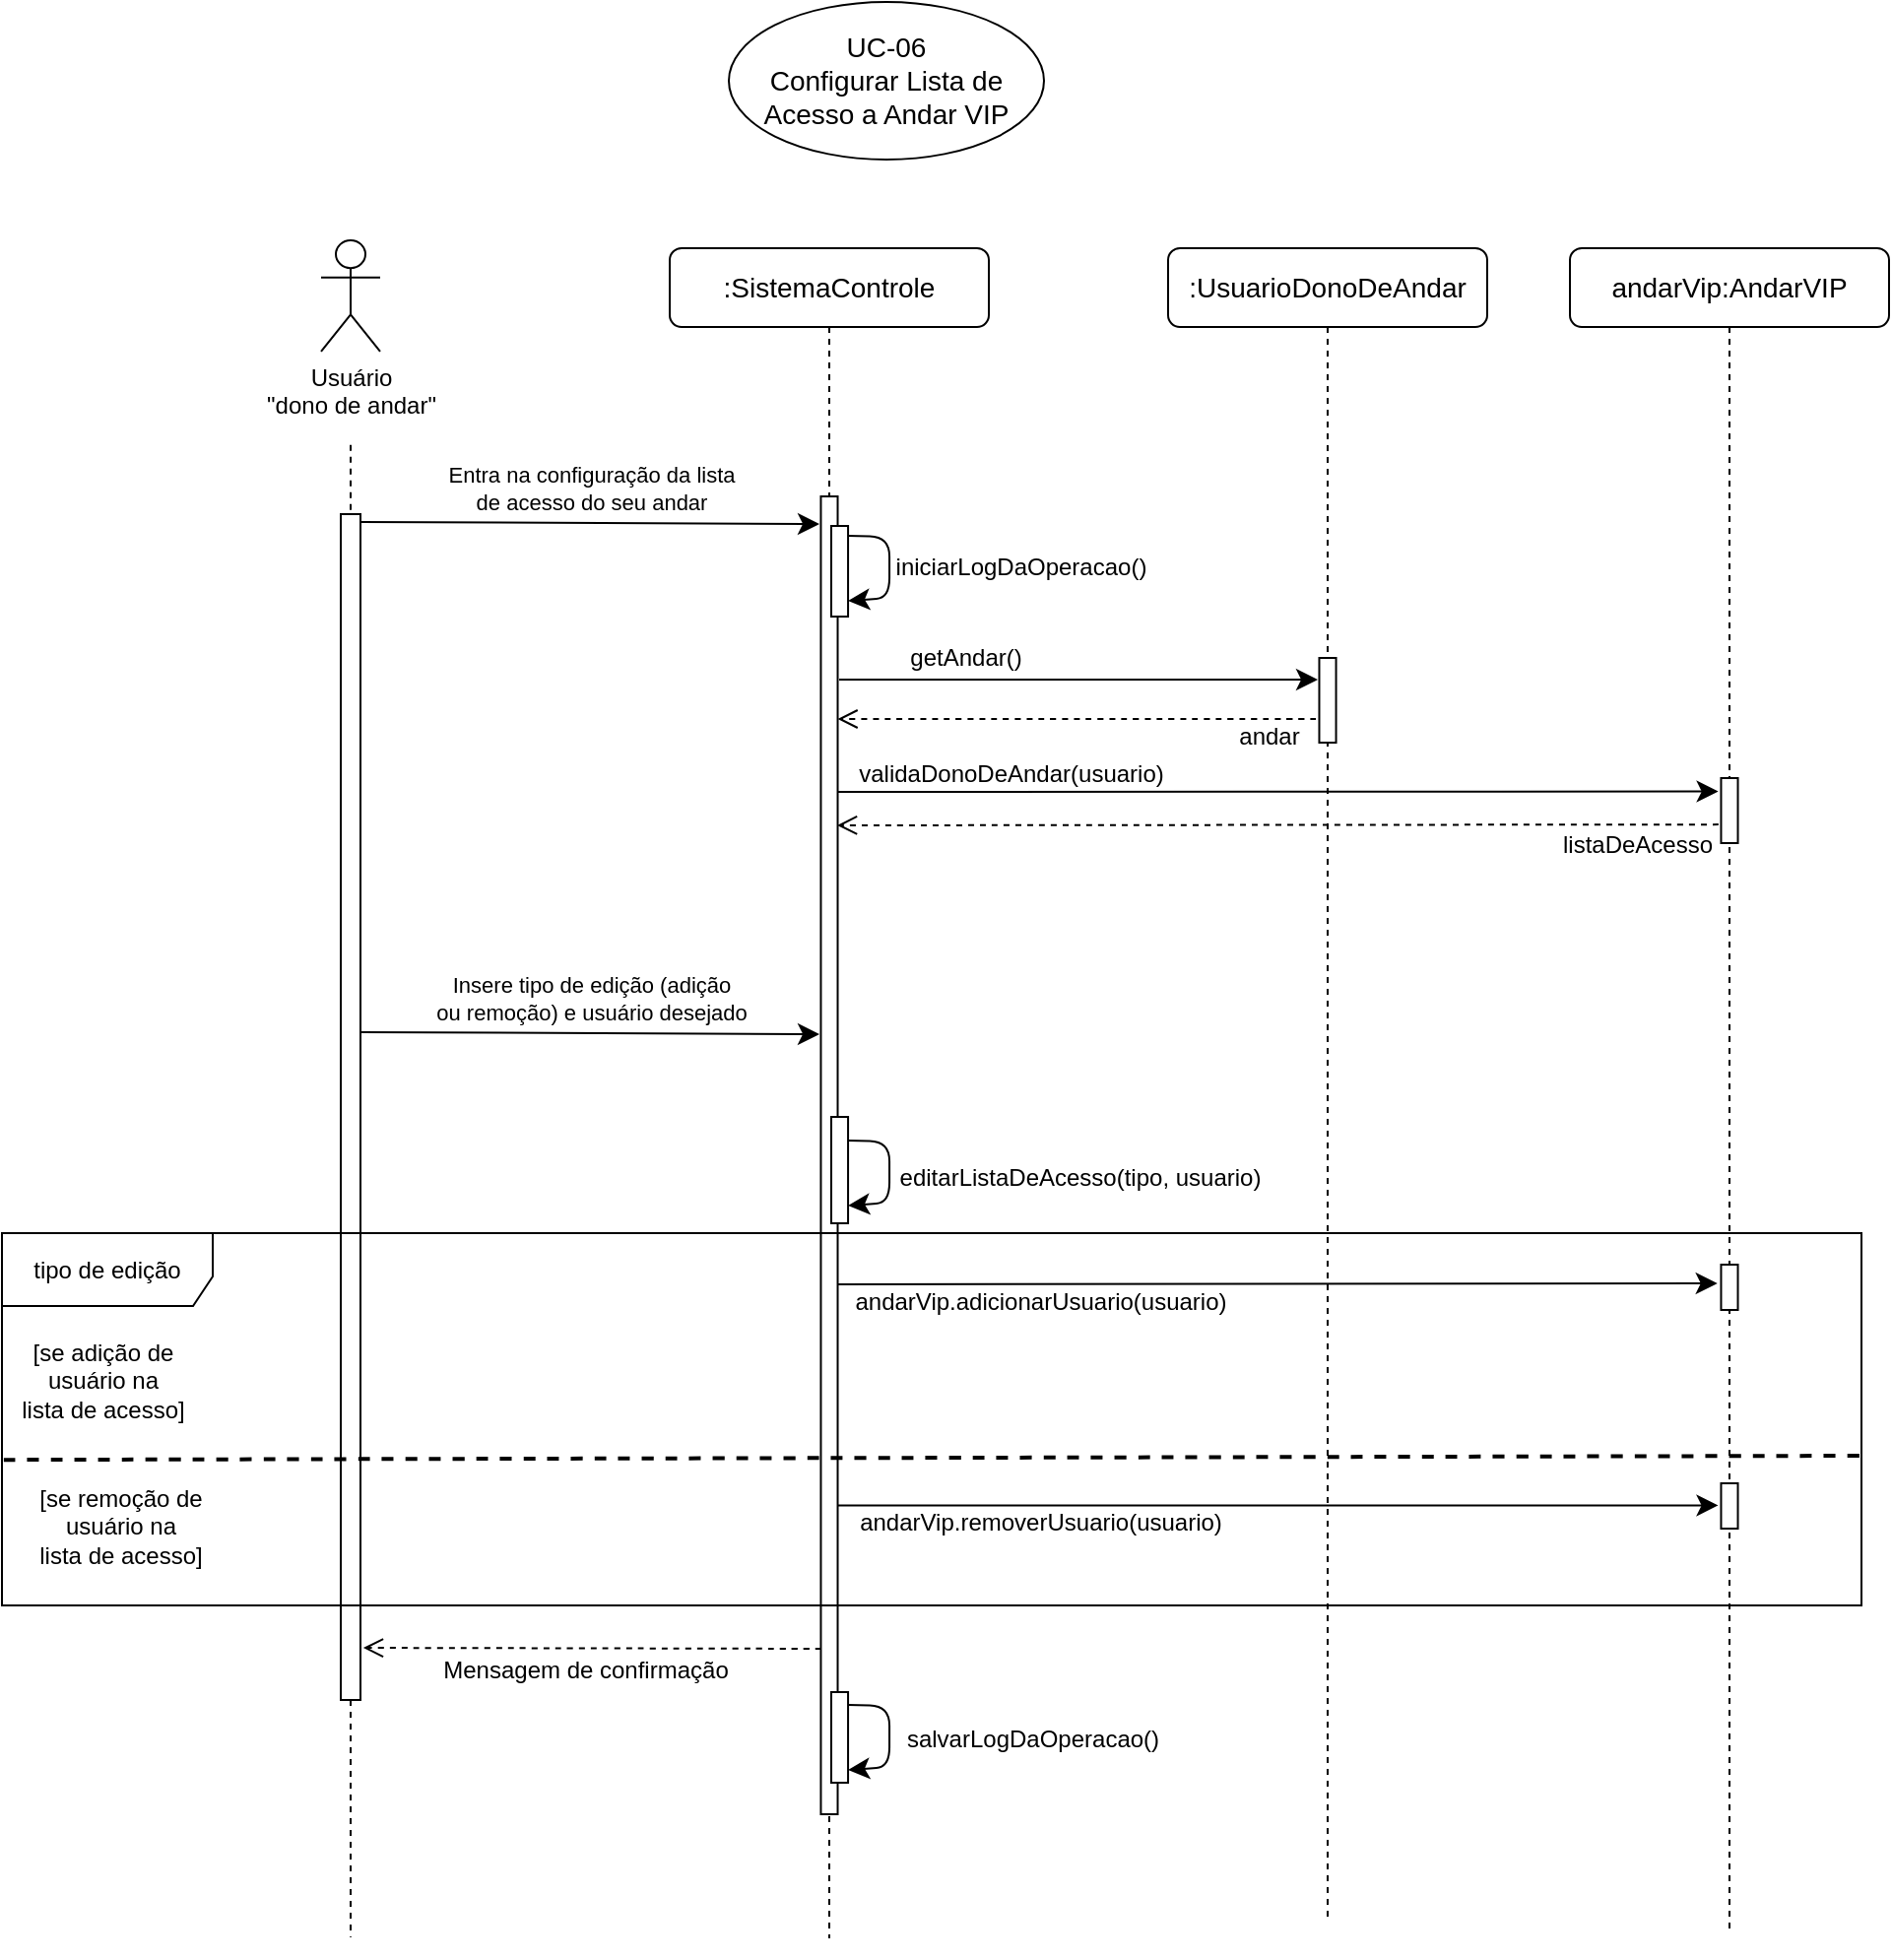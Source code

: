 <mxfile version="24.7.17">
  <diagram name="Page-1" id="7fl2-ZSV6QaIEvgjWsZY">
    <mxGraphModel dx="2312" dy="1521" grid="0" gridSize="1" guides="1" tooltips="1" connect="1" arrows="1" fold="1" page="0" pageScale="1" pageWidth="1920" pageHeight="1200" math="0" shadow="0">
      <root>
        <mxCell id="0" />
        <mxCell id="1" parent="0" />
        <mxCell id="YAKH-8tsJ9ISijEvY5ng-2" value="&lt;font style=&quot;font-size: 14px;&quot;&gt;UC-06&lt;/font&gt;&lt;div style=&quot;font-size: 14px;&quot;&gt;Configurar Lista de&lt;br&gt;Acesso a Andar VIP&lt;/div&gt;" style="ellipse;whiteSpace=wrap;html=1;" parent="1" vertex="1">
          <mxGeometry x="48" y="-112" width="160" height="80" as="geometry" />
        </mxCell>
        <mxCell id="YAKH-8tsJ9ISijEvY5ng-10" value="" style="group" parent="1" vertex="1" connectable="0">
          <mxGeometry x="-159" y="-4" width="30" height="885" as="geometry" />
        </mxCell>
        <mxCell id="YAKH-8tsJ9ISijEvY5ng-8" style="edgeStyle=none;curved=0;rounded=1;orthogonalLoop=1;jettySize=auto;html=1;fontSize=12;startSize=8;endSize=8;dashed=1;endArrow=none;endFill=0;" parent="YAKH-8tsJ9ISijEvY5ng-10" source="YAKH-8tsJ9ISijEvY5ng-6" edge="1">
          <mxGeometry relative="1" as="geometry">
            <mxPoint x="15" y="874.38" as="targetPoint" />
            <mxPoint x="15" y="128.425" as="sourcePoint" />
          </mxGeometry>
        </mxCell>
        <mxCell id="YAKH-8tsJ9ISijEvY5ng-9" value="" style="edgeStyle=none;curved=0;rounded=1;orthogonalLoop=1;jettySize=auto;html=1;fontSize=12;startSize=8;endSize=8;dashed=1;endArrow=none;endFill=0;" parent="YAKH-8tsJ9ISijEvY5ng-10" target="YAKH-8tsJ9ISijEvY5ng-6" edge="1">
          <mxGeometry relative="1" as="geometry">
            <mxPoint x="15" y="754.651" as="targetPoint" />
            <mxPoint x="15" y="116.907" as="sourcePoint" />
          </mxGeometry>
        </mxCell>
        <mxCell id="YAKH-8tsJ9ISijEvY5ng-6" value="" style="html=1;points=[];perimeter=orthogonalPerimeter;rounded=0;shadow=0;comic=0;labelBackgroundColor=none;strokeWidth=1;fontFamily=Verdana;fontSize=12;align=center;" parent="YAKH-8tsJ9ISijEvY5ng-10" vertex="1">
          <mxGeometry x="10" y="152" width="10" height="602" as="geometry" />
        </mxCell>
        <mxCell id="YAKH-8tsJ9ISijEvY5ng-3" value="Usuário&lt;br&gt;&quot;dono de andar&quot;" style="shape=umlActor;verticalLabelPosition=bottom;verticalAlign=top;html=1;outlineConnect=0;" parent="YAKH-8tsJ9ISijEvY5ng-10" vertex="1">
          <mxGeometry y="13" width="30" height="56.46" as="geometry" />
        </mxCell>
        <mxCell id="YAKH-8tsJ9ISijEvY5ng-16" value="" style="endArrow=classic;html=1;rounded=1;strokeColor=default;align=center;verticalAlign=middle;fontFamily=Helvetica;fontSize=12;fontColor=default;labelBackgroundColor=default;edgeStyle=none;startSize=8;endSize=8;curved=0;" parent="1" edge="1">
          <mxGeometry width="50" height="50" relative="1" as="geometry">
            <mxPoint x="-139" y="152" as="sourcePoint" />
            <mxPoint x="94" y="153" as="targetPoint" />
          </mxGeometry>
        </mxCell>
        <mxCell id="YAKH-8tsJ9ISijEvY5ng-17" value="Entra na configuração da lista&lt;div&gt;de acesso do seu andar&lt;/div&gt;" style="edgeLabel;html=1;align=center;verticalAlign=middle;resizable=0;points=[];fontSize=11;fontFamily=Helvetica;fontColor=default;labelBackgroundColor=default;" parent="YAKH-8tsJ9ISijEvY5ng-16" vertex="1" connectable="0">
          <mxGeometry x="-0.118" y="1" relative="1" as="geometry">
            <mxPoint x="14" y="-17" as="offset" />
          </mxGeometry>
        </mxCell>
        <mxCell id="YAKH-8tsJ9ISijEvY5ng-37" value=":SistemaControle" style="shape=umlLifeline;perimeter=lifelinePerimeter;whiteSpace=wrap;html=1;container=0;collapsible=0;recursiveResize=0;outlineConnect=0;rounded=1;shadow=0;comic=0;labelBackgroundColor=none;strokeWidth=1;fontFamily=Helvetica;fontSize=14;align=center;" parent="1" vertex="1">
          <mxGeometry x="18" y="13" width="162" height="858" as="geometry" />
        </mxCell>
        <mxCell id="YAKH-8tsJ9ISijEvY5ng-38" value="" style="html=1;points=[];perimeter=orthogonalPerimeter;rounded=0;shadow=0;comic=0;labelBackgroundColor=none;strokeWidth=1;fontFamily=Verdana;fontSize=12;align=center;container=0;" parent="1" vertex="1">
          <mxGeometry x="94.73" y="139" width="8.53" height="669" as="geometry" />
        </mxCell>
        <mxCell id="hTcx7FH-oT0N74Yx47Nf-1" value="" style="html=1;points=[];perimeter=orthogonalPerimeter;rounded=0;shadow=0;comic=0;labelBackgroundColor=none;strokeWidth=1;fontFamily=Verdana;fontSize=12;align=center;container=0;" parent="1" vertex="1">
          <mxGeometry x="100" y="154" width="8.53" height="46" as="geometry" />
        </mxCell>
        <mxCell id="hTcx7FH-oT0N74Yx47Nf-2" value="" style="endArrow=classic;html=1;rounded=1;fontSize=12;startSize=8;endSize=8;curved=0;" parent="1" edge="1">
          <mxGeometry width="50" height="50" relative="1" as="geometry">
            <mxPoint x="108.53" y="159" as="sourcePoint" />
            <mxPoint x="108.53" y="192" as="targetPoint" />
            <Array as="points">
              <mxPoint x="129.53" y="159.5" />
              <mxPoint x="129.53" y="190.5" />
            </Array>
          </mxGeometry>
        </mxCell>
        <mxCell id="hTcx7FH-oT0N74Yx47Nf-3" value="iniciarLogDaOperacao()" style="edgeLabel;html=1;align=center;verticalAlign=middle;resizable=0;points=[];fontSize=12;fontFamily=Helvetica;fontColor=default;labelBackgroundColor=default;" parent="hTcx7FH-oT0N74Yx47Nf-2" vertex="1" connectable="0">
          <mxGeometry x="-0.033" y="1" relative="1" as="geometry">
            <mxPoint x="65" y="1" as="offset" />
          </mxGeometry>
        </mxCell>
        <mxCell id="hTcx7FH-oT0N74Yx47Nf-23" value="" style="html=1;points=[];perimeter=orthogonalPerimeter;rounded=0;shadow=0;comic=0;labelBackgroundColor=none;strokeWidth=1;fontFamily=Verdana;fontSize=12;align=center;container=0;" parent="1" vertex="1">
          <mxGeometry x="100" y="746" width="8.53" height="46" as="geometry" />
        </mxCell>
        <mxCell id="hTcx7FH-oT0N74Yx47Nf-24" value="" style="endArrow=classic;html=1;rounded=1;fontSize=12;startSize=8;endSize=8;curved=0;" parent="1" edge="1">
          <mxGeometry width="50" height="50" relative="1" as="geometry">
            <mxPoint x="108.53" y="752.5" as="sourcePoint" />
            <mxPoint x="108.53" y="785.5" as="targetPoint" />
            <Array as="points">
              <mxPoint x="129.53" y="753" />
              <mxPoint x="129.53" y="784" />
            </Array>
          </mxGeometry>
        </mxCell>
        <mxCell id="hTcx7FH-oT0N74Yx47Nf-25" value="salvarLogDaOperacao()" style="edgeLabel;html=1;align=center;verticalAlign=middle;resizable=0;points=[];fontSize=12;fontFamily=Helvetica;fontColor=default;labelBackgroundColor=default;" parent="hTcx7FH-oT0N74Yx47Nf-24" vertex="1" connectable="0">
          <mxGeometry x="-0.033" y="1" relative="1" as="geometry">
            <mxPoint x="71" y="2" as="offset" />
          </mxGeometry>
        </mxCell>
        <mxCell id="Cu2QGeTz2ypJLkXz-Kmp-1" value=":UsuarioDonoDeAndar" style="shape=umlLifeline;perimeter=lifelinePerimeter;whiteSpace=wrap;html=1;container=0;collapsible=0;recursiveResize=0;outlineConnect=0;rounded=1;shadow=0;comic=0;labelBackgroundColor=none;strokeWidth=1;fontFamily=Helvetica;fontSize=14;align=center;" parent="1" vertex="1">
          <mxGeometry x="271" y="13" width="162" height="850" as="geometry" />
        </mxCell>
        <mxCell id="hTcx7FH-oT0N74Yx47Nf-19" value="" style="html=1;points=[];perimeter=orthogonalPerimeter;rounded=0;shadow=0;comic=0;labelBackgroundColor=none;strokeWidth=1;fontFamily=Verdana;fontSize=12;align=center;container=0;" parent="1" vertex="1">
          <mxGeometry x="347.74" y="221" width="8.53" height="43" as="geometry" />
        </mxCell>
        <mxCell id="FEfmYeELnHghtayQA8-O-4" value="andarVip:AndarVIP" style="shape=umlLifeline;perimeter=lifelinePerimeter;whiteSpace=wrap;html=1;container=0;collapsible=0;recursiveResize=0;outlineConnect=0;rounded=1;shadow=0;comic=0;labelBackgroundColor=none;strokeWidth=1;fontFamily=Helvetica;fontSize=14;align=center;" vertex="1" parent="1">
          <mxGeometry x="475" y="13" width="162" height="854" as="geometry" />
        </mxCell>
        <mxCell id="FEfmYeELnHghtayQA8-O-5" value="" style="endArrow=classic;html=1;rounded=0;fontSize=12;startSize=8;endSize=8;curved=1;" edge="1" parent="1">
          <mxGeometry width="50" height="50" relative="1" as="geometry">
            <mxPoint x="104" y="232" as="sourcePoint" />
            <mxPoint x="347" y="232" as="targetPoint" />
          </mxGeometry>
        </mxCell>
        <mxCell id="FEfmYeELnHghtayQA8-O-6" value="getAndar()" style="edgeLabel;html=1;align=center;verticalAlign=middle;resizable=0;points=[];fontSize=12;" vertex="1" connectable="0" parent="FEfmYeELnHghtayQA8-O-5">
          <mxGeometry x="-0.629" relative="1" as="geometry">
            <mxPoint x="19" y="-11" as="offset" />
          </mxGeometry>
        </mxCell>
        <mxCell id="FEfmYeELnHghtayQA8-O-7" value="" style="endArrow=open;html=1;rounded=0;fontSize=12;startSize=8;endSize=8;curved=1;dashed=1;endFill=0;" edge="1" parent="1" target="YAKH-8tsJ9ISijEvY5ng-38">
          <mxGeometry width="50" height="50" relative="1" as="geometry">
            <mxPoint x="346" y="252" as="sourcePoint" />
            <mxPoint x="110" y="252" as="targetPoint" />
          </mxGeometry>
        </mxCell>
        <mxCell id="FEfmYeELnHghtayQA8-O-8" value="andar" style="edgeLabel;html=1;align=center;verticalAlign=middle;resizable=0;points=[];fontSize=12;" vertex="1" connectable="0" parent="FEfmYeELnHghtayQA8-O-7">
          <mxGeometry x="0.563" relative="1" as="geometry">
            <mxPoint x="165" y="9" as="offset" />
          </mxGeometry>
        </mxCell>
        <mxCell id="FEfmYeELnHghtayQA8-O-9" value="" style="endArrow=classic;html=1;rounded=0;fontSize=12;startSize=8;endSize=8;curved=1;entryX=-0.166;entryY=0.066;entryDx=0;entryDy=0;entryPerimeter=0;" edge="1" parent="1">
          <mxGeometry width="50" height="50" relative="1" as="geometry">
            <mxPoint x="103.26" y="289" as="sourcePoint" />
            <mxPoint x="550.314" y="288.794" as="targetPoint" />
          </mxGeometry>
        </mxCell>
        <mxCell id="FEfmYeELnHghtayQA8-O-11" value="validaDonoDeAndar(usuario)" style="edgeLabel;html=1;align=center;verticalAlign=middle;resizable=0;points=[];fontSize=12;" vertex="1" connectable="0" parent="FEfmYeELnHghtayQA8-O-9">
          <mxGeometry x="-0.771" y="2" relative="1" as="geometry">
            <mxPoint x="36" y="-7" as="offset" />
          </mxGeometry>
        </mxCell>
        <mxCell id="FEfmYeELnHghtayQA8-O-10" value="" style="html=1;points=[];perimeter=orthogonalPerimeter;rounded=0;shadow=0;comic=0;labelBackgroundColor=none;strokeWidth=1;fontFamily=Verdana;fontSize=12;align=center;container=0;" vertex="1" parent="1">
          <mxGeometry x="551.73" y="282" width="8.53" height="33" as="geometry" />
        </mxCell>
        <mxCell id="FEfmYeELnHghtayQA8-O-13" value="tipo de edição" style="shape=umlFrame;whiteSpace=wrap;html=1;pointerEvents=0;width=107;height=37;" vertex="1" parent="1">
          <mxGeometry x="-321" y="513" width="944" height="189" as="geometry" />
        </mxCell>
        <mxCell id="FEfmYeELnHghtayQA8-O-14" value="" style="html=1;points=[];perimeter=orthogonalPerimeter;rounded=0;shadow=0;comic=0;labelBackgroundColor=none;strokeWidth=1;fontFamily=Verdana;fontSize=12;align=center;container=0;" vertex="1" parent="1">
          <mxGeometry x="100" y="454" width="8.53" height="54" as="geometry" />
        </mxCell>
        <mxCell id="FEfmYeELnHghtayQA8-O-15" value="" style="endArrow=classic;html=1;rounded=1;fontSize=12;startSize=8;endSize=8;curved=0;" edge="1" parent="1">
          <mxGeometry width="50" height="50" relative="1" as="geometry">
            <mxPoint x="108.53" y="466" as="sourcePoint" />
            <mxPoint x="108.53" y="499" as="targetPoint" />
            <Array as="points">
              <mxPoint x="129.53" y="466.5" />
              <mxPoint x="129.53" y="497.5" />
            </Array>
          </mxGeometry>
        </mxCell>
        <mxCell id="FEfmYeELnHghtayQA8-O-16" value="editarListaDeAcesso(tipo, usuario)" style="edgeLabel;html=1;align=center;verticalAlign=middle;resizable=0;points=[];fontSize=12;fontFamily=Helvetica;fontColor=default;labelBackgroundColor=default;" vertex="1" connectable="0" parent="FEfmYeELnHghtayQA8-O-15">
          <mxGeometry x="-0.033" y="1" relative="1" as="geometry">
            <mxPoint x="95" y="4" as="offset" />
          </mxGeometry>
        </mxCell>
        <mxCell id="FEfmYeELnHghtayQA8-O-17" value="" style="endArrow=open;html=1;rounded=0;fontSize=12;startSize=8;endSize=8;curved=1;exitX=-0.156;exitY=0.19;exitDx=0;exitDy=0;exitPerimeter=0;endFill=0;dashed=1;" edge="1" parent="1">
          <mxGeometry width="50" height="50" relative="1" as="geometry">
            <mxPoint x="550.399" y="305.56" as="sourcePoint" />
            <mxPoint x="103" y="306" as="targetPoint" />
          </mxGeometry>
        </mxCell>
        <mxCell id="FEfmYeELnHghtayQA8-O-18" value="listaDeAcesso" style="edgeLabel;html=1;align=center;verticalAlign=middle;resizable=0;points=[];fontSize=12;" vertex="1" connectable="0" parent="1">
          <mxGeometry x="509.0" y="316" as="geometry" />
        </mxCell>
        <mxCell id="FEfmYeELnHghtayQA8-O-19" value="" style="endArrow=classic;html=1;rounded=1;strokeColor=default;align=center;verticalAlign=middle;fontFamily=Helvetica;fontSize=12;fontColor=default;labelBackgroundColor=default;edgeStyle=none;startSize=8;endSize=8;curved=0;" edge="1" parent="1">
          <mxGeometry width="50" height="50" relative="1" as="geometry">
            <mxPoint x="-139" y="411" as="sourcePoint" />
            <mxPoint x="94" y="412" as="targetPoint" />
          </mxGeometry>
        </mxCell>
        <mxCell id="FEfmYeELnHghtayQA8-O-20" value="Insere tipo de edição (adição&lt;div&gt;ou remoção) e usuário desejado&lt;/div&gt;" style="edgeLabel;html=1;align=center;verticalAlign=middle;resizable=0;points=[];fontSize=11;fontFamily=Helvetica;fontColor=default;labelBackgroundColor=default;" vertex="1" connectable="0" parent="FEfmYeELnHghtayQA8-O-19">
          <mxGeometry x="-0.118" y="1" relative="1" as="geometry">
            <mxPoint x="14" y="-17" as="offset" />
          </mxGeometry>
        </mxCell>
        <mxCell id="FEfmYeELnHghtayQA8-O-21" value="[se adição de&lt;div&gt;usuário na&lt;/div&gt;&lt;div&gt;lista de acesso]&lt;/div&gt;" style="text;html=1;align=center;verticalAlign=middle;resizable=0;points=[];autosize=1;strokeColor=none;fillColor=none;fontSize=12;" vertex="1" parent="1">
          <mxGeometry x="-321" y="560" width="101" height="55" as="geometry" />
        </mxCell>
        <mxCell id="FEfmYeELnHghtayQA8-O-22" value="[se remoção de&lt;div&gt;usuário na&lt;/div&gt;&lt;div&gt;lista de acesso]&lt;/div&gt;" style="text;html=1;align=center;verticalAlign=middle;resizable=0;points=[];autosize=1;strokeColor=none;fillColor=none;fontSize=12;" vertex="1" parent="1">
          <mxGeometry x="-312" y="634" width="101" height="55" as="geometry" />
        </mxCell>
        <mxCell id="FEfmYeELnHghtayQA8-O-26" value="" style="endArrow=none;html=1;rounded=0;fontSize=12;startSize=8;endSize=8;curved=1;strokeWidth=2;dashed=1;endFill=0;entryX=1;entryY=0.397;entryDx=0;entryDy=0;entryPerimeter=0;exitX=0.001;exitY=0.408;exitDx=0;exitDy=0;exitPerimeter=0;" edge="1" parent="1">
          <mxGeometry width="50" height="50" relative="1" as="geometry">
            <mxPoint x="-320.056" y="628.082" as="sourcePoint" />
            <mxPoint x="623" y="626.003" as="targetPoint" />
          </mxGeometry>
        </mxCell>
        <mxCell id="FEfmYeELnHghtayQA8-O-30" value="" style="endArrow=open;html=1;rounded=0;fontSize=12;startSize=8;endSize=8;curved=1;entryX=1.144;entryY=0.956;entryDx=0;entryDy=0;entryPerimeter=0;dashed=1;endFill=0;" edge="1" parent="1" target="YAKH-8tsJ9ISijEvY5ng-6">
          <mxGeometry width="50" height="50" relative="1" as="geometry">
            <mxPoint x="94.73" y="724" as="sourcePoint" />
            <mxPoint x="144.73" y="674" as="targetPoint" />
          </mxGeometry>
        </mxCell>
        <mxCell id="FEfmYeELnHghtayQA8-O-31" value="Mensagem de confirmação" style="edgeLabel;html=1;align=center;verticalAlign=middle;resizable=0;points=[];fontSize=12;" vertex="1" connectable="0" parent="FEfmYeELnHghtayQA8-O-30">
          <mxGeometry x="0.082" y="1" relative="1" as="geometry">
            <mxPoint x="6" y="10" as="offset" />
          </mxGeometry>
        </mxCell>
        <mxCell id="FEfmYeELnHghtayQA8-O-33" value="" style="html=1;points=[];perimeter=orthogonalPerimeter;rounded=0;shadow=0;comic=0;labelBackgroundColor=none;strokeWidth=1;fontFamily=Verdana;fontSize=12;align=center;container=0;" vertex="1" parent="1">
          <mxGeometry x="551.73" y="529" width="8.53" height="23" as="geometry" />
        </mxCell>
        <mxCell id="FEfmYeELnHghtayQA8-O-34" value="" style="html=1;points=[];perimeter=orthogonalPerimeter;rounded=0;shadow=0;comic=0;labelBackgroundColor=none;strokeWidth=1;fontFamily=Verdana;fontSize=12;align=center;container=0;" vertex="1" parent="1">
          <mxGeometry x="551.73" y="640" width="8.53" height="23" as="geometry" />
        </mxCell>
        <mxCell id="FEfmYeELnHghtayQA8-O-35" value="" style="endArrow=classic;html=1;rounded=0;fontSize=12;startSize=8;endSize=8;curved=1;entryX=-0.219;entryY=0.414;entryDx=0;entryDy=0;entryPerimeter=0;" edge="1" parent="1" target="FEfmYeELnHghtayQA8-O-33">
          <mxGeometry width="50" height="50" relative="1" as="geometry">
            <mxPoint x="103" y="539" as="sourcePoint" />
            <mxPoint x="153" y="489" as="targetPoint" />
          </mxGeometry>
        </mxCell>
        <mxCell id="FEfmYeELnHghtayQA8-O-36" value="andarVip.adicionarUsuario(usuario)" style="edgeLabel;html=1;align=center;verticalAlign=middle;resizable=0;points=[];fontSize=12;" vertex="1" connectable="0" parent="FEfmYeELnHghtayQA8-O-35">
          <mxGeometry x="-0.877" y="1" relative="1" as="geometry">
            <mxPoint x="75" y="10" as="offset" />
          </mxGeometry>
        </mxCell>
        <mxCell id="FEfmYeELnHghtayQA8-O-37" value="" style="endArrow=classic;html=1;rounded=0;fontSize=12;startSize=8;endSize=8;curved=1;entryX=-0.219;entryY=0.414;entryDx=0;entryDy=0;entryPerimeter=0;" edge="1" parent="1">
          <mxGeometry width="50" height="50" relative="1" as="geometry">
            <mxPoint x="103.26" y="651.23" as="sourcePoint" />
            <mxPoint x="550.26" y="651.23" as="targetPoint" />
          </mxGeometry>
        </mxCell>
        <mxCell id="FEfmYeELnHghtayQA8-O-38" value="andarVip.removerUsuario(usuario)" style="edgeLabel;html=1;align=center;verticalAlign=middle;resizable=0;points=[];fontSize=12;" vertex="1" connectable="0" parent="FEfmYeELnHghtayQA8-O-37">
          <mxGeometry x="-0.877" y="1" relative="1" as="geometry">
            <mxPoint x="75" y="10" as="offset" />
          </mxGeometry>
        </mxCell>
      </root>
    </mxGraphModel>
  </diagram>
</mxfile>
